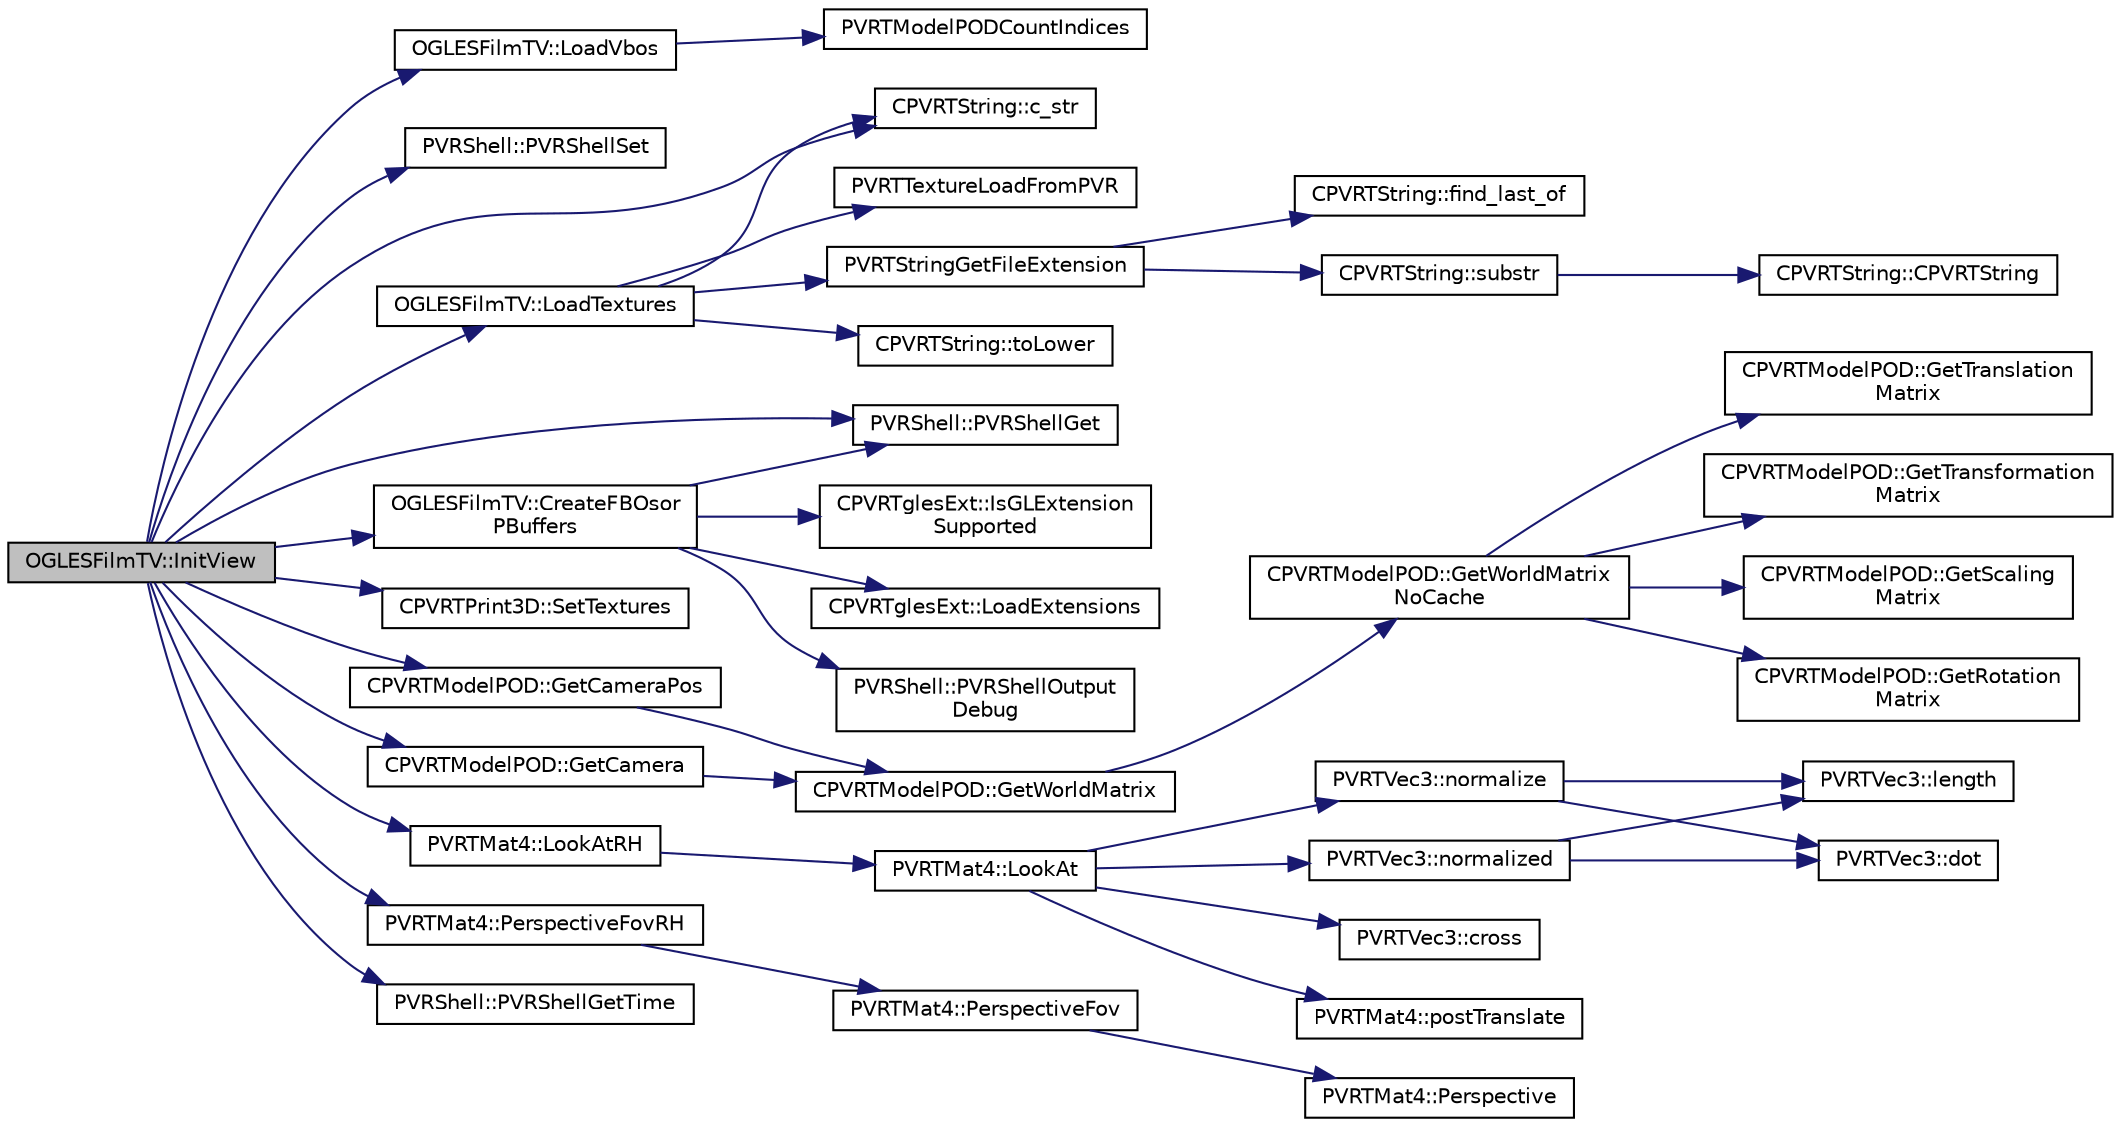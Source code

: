 digraph "OGLESFilmTV::InitView"
{
  edge [fontname="Helvetica",fontsize="10",labelfontname="Helvetica",labelfontsize="10"];
  node [fontname="Helvetica",fontsize="10",shape=record];
  rankdir="LR";
  Node1 [label="OGLESFilmTV::InitView",height=0.2,width=0.4,color="black", fillcolor="grey75", style="filled", fontcolor="black"];
  Node1 -> Node2 [color="midnightblue",fontsize="10",style="solid",fontname="Helvetica"];
  Node2 [label="OGLESFilmTV::LoadVbos",height=0.2,width=0.4,color="black", fillcolor="white", style="filled",URL="$class_o_g_l_e_s_film_t_v.html#aee34bc2bbbd617aa839c174a5f6a8617"];
  Node2 -> Node3 [color="midnightblue",fontsize="10",style="solid",fontname="Helvetica"];
  Node3 [label="PVRTModelPODCountIndices",height=0.2,width=0.4,color="black", fillcolor="white", style="filled",URL="$_p_v_r_t_model_p_o_d_8h.html#a30211d755b5779ba7f85269a248b9254"];
  Node1 -> Node4 [color="midnightblue",fontsize="10",style="solid",fontname="Helvetica"];
  Node4 [label="PVRShell::PVRShellSet",height=0.2,width=0.4,color="black", fillcolor="white", style="filled",URL="$class_p_v_r_shell.html#afe4052dde87d659948defdd63529eee6",tooltip="This function is used to pass preferences to the PVRShell. If used, this function must be called from..."];
  Node1 -> Node5 [color="midnightblue",fontsize="10",style="solid",fontname="Helvetica"];
  Node5 [label="CPVRTString::c_str",height=0.2,width=0.4,color="black", fillcolor="white", style="filled",URL="$class_c_p_v_r_t_string.html#aabd1f2848c4b1d65e7418b264502687d",tooltip="Returns a const char* pointer of the string. "];
  Node1 -> Node6 [color="midnightblue",fontsize="10",style="solid",fontname="Helvetica"];
  Node6 [label="OGLESFilmTV::LoadTextures",height=0.2,width=0.4,color="black", fillcolor="white", style="filled",URL="$class_o_g_l_e_s_film_t_v.html#adb417d352deedf0a4cbc7ab2db274682"];
  Node6 -> Node7 [color="midnightblue",fontsize="10",style="solid",fontname="Helvetica"];
  Node7 [label="PVRTTextureLoadFromPVR",height=0.2,width=0.4,color="black", fillcolor="white", style="filled",URL="$group___a_p_i___o_g_l_e_s.html#ga6eecac4c871ba7ccdd0ef4b057a7d596",tooltip="Allows textures to be stored in binary PVR files and loaded in. Can load parts of a mipmaped texture ..."];
  Node6 -> Node5 [color="midnightblue",fontsize="10",style="solid",fontname="Helvetica"];
  Node6 -> Node8 [color="midnightblue",fontsize="10",style="solid",fontname="Helvetica"];
  Node8 [label="PVRTStringGetFileExtension",height=0.2,width=0.4,color="black", fillcolor="white", style="filled",URL="$_p_v_r_t_string_8h.html#ac0c0f2bad180554282f64e95f4c9f208"];
  Node8 -> Node9 [color="midnightblue",fontsize="10",style="solid",fontname="Helvetica"];
  Node9 [label="CPVRTString::find_last_of",height=0.2,width=0.4,color="black", fillcolor="white", style="filled",URL="$class_c_p_v_r_t_string.html#a5559cea254c4d8f06968b13e20ebcadf",tooltip="Returns the position of the last char that is _Ch. "];
  Node8 -> Node10 [color="midnightblue",fontsize="10",style="solid",fontname="Helvetica"];
  Node10 [label="CPVRTString::substr",height=0.2,width=0.4,color="black", fillcolor="white", style="filled",URL="$class_c_p_v_r_t_string.html#a626210697c8a0b65b9245693c5f21d15",tooltip="Returns the size of the string. "];
  Node10 -> Node11 [color="midnightblue",fontsize="10",style="solid",fontname="Helvetica"];
  Node11 [label="CPVRTString::CPVRTString",height=0.2,width=0.4,color="black", fillcolor="white", style="filled",URL="$class_c_p_v_r_t_string.html#a7872190568c8d2ff9f1624467142c956",tooltip="Constructor. "];
  Node6 -> Node12 [color="midnightblue",fontsize="10",style="solid",fontname="Helvetica"];
  Node12 [label="CPVRTString::toLower",height=0.2,width=0.4,color="black", fillcolor="white", style="filled",URL="$class_c_p_v_r_t_string.html#a84bdf409157354e80b364e558d52eaa6",tooltip="Converts the string to lower case. "];
  Node1 -> Node13 [color="midnightblue",fontsize="10",style="solid",fontname="Helvetica"];
  Node13 [label="PVRShell::PVRShellGet",height=0.2,width=0.4,color="black", fillcolor="white", style="filled",URL="$class_p_v_r_shell.html#ad58b00376cdae7a8aeea41fc17367bfd",tooltip="This function is used to get parameters from the PVRShell. It can be called from anywhere in the prog..."];
  Node1 -> Node14 [color="midnightblue",fontsize="10",style="solid",fontname="Helvetica"];
  Node14 [label="CPVRTPrint3D::SetTextures",height=0.2,width=0.4,color="black", fillcolor="white", style="filled",URL="$class_c_p_v_r_t_print3_d.html#a83a1fbe0a34d14a6a0d206b1e555dda7",tooltip="Initialization and texture upload of default font data. Should be called only once for a Print3D obje..."];
  Node1 -> Node15 [color="midnightblue",fontsize="10",style="solid",fontname="Helvetica"];
  Node15 [label="OGLESFilmTV::CreateFBOsor\lPBuffers",height=0.2,width=0.4,color="black", fillcolor="white", style="filled",URL="$class_o_g_l_e_s_film_t_v.html#a0e98480df4ae4a6cdb26c6e084c6ac07"];
  Node15 -> Node13 [color="midnightblue",fontsize="10",style="solid",fontname="Helvetica"];
  Node15 -> Node16 [color="midnightblue",fontsize="10",style="solid",fontname="Helvetica"];
  Node16 [label="CPVRTglesExt::IsGLExtension\lSupported",height=0.2,width=0.4,color="black", fillcolor="white", style="filled",URL="$class_c_p_v_r_tgles_ext.html#adc911195e9221d8d8e9e023a0cf44611",tooltip="Queries for support of an extension. "];
  Node15 -> Node17 [color="midnightblue",fontsize="10",style="solid",fontname="Helvetica"];
  Node17 [label="CPVRTglesExt::LoadExtensions",height=0.2,width=0.4,color="black", fillcolor="white", style="filled",URL="$class_c_p_v_r_tgles_ext.html#a9b93b2f9614fe46f5fb7d2548db460c6",tooltip="Initialises IMG extensions. "];
  Node15 -> Node18 [color="midnightblue",fontsize="10",style="solid",fontname="Helvetica"];
  Node18 [label="PVRShell::PVRShellOutput\lDebug",height=0.2,width=0.4,color="black", fillcolor="white", style="filled",URL="$class_p_v_r_shell.html#a143d693b1c6e373b29485c1be51d1010",tooltip="Writes the resultant string to the debug output (e.g. using printf(), OutputDebugString(), ...). Check the SDK release notes for details on how the string is output. "];
  Node1 -> Node19 [color="midnightblue",fontsize="10",style="solid",fontname="Helvetica"];
  Node19 [label="CPVRTModelPOD::GetCameraPos",height=0.2,width=0.4,color="black", fillcolor="white", style="filled",URL="$class_c_p_v_r_t_model_p_o_d.html#a169b7cd0640846ee50a1ec7f1ba72550",tooltip="Calculate the position of the camera and its target. Uses animation data. If the queried camera does ..."];
  Node19 -> Node20 [color="midnightblue",fontsize="10",style="solid",fontname="Helvetica"];
  Node20 [label="CPVRTModelPOD::GetWorldMatrix",height=0.2,width=0.4,color="black", fillcolor="white", style="filled",URL="$class_c_p_v_r_t_model_p_o_d.html#a275eceb98a361d91d77e15b54238a8de",tooltip="Generates the world matrix for the given Mesh Instance; applies the parent&#39;s transform too..."];
  Node20 -> Node21 [color="midnightblue",fontsize="10",style="solid",fontname="Helvetica"];
  Node21 [label="CPVRTModelPOD::GetWorldMatrix\lNoCache",height=0.2,width=0.4,color="black", fillcolor="white", style="filled",URL="$class_c_p_v_r_t_model_p_o_d.html#a5d8930577009f9c922665522ca9bb1c3",tooltip="Generates the world matrix for the given Mesh Instance; applies the parent&#39;s transform too..."];
  Node21 -> Node22 [color="midnightblue",fontsize="10",style="solid",fontname="Helvetica"];
  Node22 [label="CPVRTModelPOD::GetTransformation\lMatrix",height=0.2,width=0.4,color="black", fillcolor="white", style="filled",URL="$class_c_p_v_r_t_model_p_o_d.html#ab614a904956547c6cd7c623046f888b2",tooltip="Generates the world matrix for the given Mesh Instance; applies the parent&#39;s transform too..."];
  Node21 -> Node23 [color="midnightblue",fontsize="10",style="solid",fontname="Helvetica"];
  Node23 [label="CPVRTModelPOD::GetScaling\lMatrix",height=0.2,width=0.4,color="black", fillcolor="white", style="filled",URL="$class_c_p_v_r_t_model_p_o_d.html#aaf982331192d8590949796dd61777c8a",tooltip="Generates the world matrix for the given Mesh Instance; applies the parent&#39;s transform too..."];
  Node21 -> Node24 [color="midnightblue",fontsize="10",style="solid",fontname="Helvetica"];
  Node24 [label="CPVRTModelPOD::GetRotation\lMatrix",height=0.2,width=0.4,color="black", fillcolor="white", style="filled",URL="$class_c_p_v_r_t_model_p_o_d.html#a021fd16d1c7d7f3e09ba1e133289d0e7",tooltip="Generates the world matrix for the given Mesh Instance; applies the parent&#39;s transform too..."];
  Node21 -> Node25 [color="midnightblue",fontsize="10",style="solid",fontname="Helvetica"];
  Node25 [label="CPVRTModelPOD::GetTranslation\lMatrix",height=0.2,width=0.4,color="black", fillcolor="white", style="filled",URL="$class_c_p_v_r_t_model_p_o_d.html#a5b9cdd65e3f36c6fe3c0a6937892d506",tooltip="Generates the world matrix for the given Mesh Instance; applies the parent&#39;s transform too..."];
  Node1 -> Node26 [color="midnightblue",fontsize="10",style="solid",fontname="Helvetica"];
  Node26 [label="CPVRTModelPOD::GetCamera",height=0.2,width=0.4,color="black", fillcolor="white", style="filled",URL="$class_c_p_v_r_t_model_p_o_d.html#aa96ff6f192ed302b0f0b5461c2b266d9",tooltip="Calculate the From, To and Up vectors for the given camera. Uses animation data. Note that even if th..."];
  Node26 -> Node20 [color="midnightblue",fontsize="10",style="solid",fontname="Helvetica"];
  Node1 -> Node27 [color="midnightblue",fontsize="10",style="solid",fontname="Helvetica"];
  Node27 [label="PVRTMat4::LookAtRH",height=0.2,width=0.4,color="black", fillcolor="white", style="filled",URL="$struct_p_v_r_t_mat4.html#a2c91f861b78d38e0f9ea3c6728a0b03a",tooltip="Create a look-at view matrix for a right hand coordinate system. "];
  Node27 -> Node28 [color="midnightblue",fontsize="10",style="solid",fontname="Helvetica"];
  Node28 [label="PVRTMat4::LookAt",height=0.2,width=0.4,color="black", fillcolor="white", style="filled",URL="$struct_p_v_r_t_mat4.html#a499e05ac090b56a6c9478b254d68cab5",tooltip="Create a look-at view matrix. "];
  Node28 -> Node29 [color="midnightblue",fontsize="10",style="solid",fontname="Helvetica"];
  Node29 [label="PVRTVec3::normalize",height=0.2,width=0.4,color="black", fillcolor="white", style="filled",URL="$struct_p_v_r_t_vec3.html#a18fbcf5025ed7c64bb00ba27f94302a4",tooltip="normalizes the vector "];
  Node29 -> Node30 [color="midnightblue",fontsize="10",style="solid",fontname="Helvetica"];
  Node30 [label="PVRTVec3::dot",height=0.2,width=0.4,color="black", fillcolor="white", style="filled",URL="$struct_p_v_r_t_vec3.html#af9156c21175c3f3b04fb11295f336623",tooltip="calculate the scalar product of two PVRTVec3s "];
  Node29 -> Node31 [color="midnightblue",fontsize="10",style="solid",fontname="Helvetica"];
  Node31 [label="PVRTVec3::length",height=0.2,width=0.4,color="black", fillcolor="white", style="filled",URL="$struct_p_v_r_t_vec3.html#aa2c1f573d504ea9ebe52d112cfd91222",tooltip="calculates the magnitude of the vector "];
  Node28 -> Node32 [color="midnightblue",fontsize="10",style="solid",fontname="Helvetica"];
  Node32 [label="PVRTVec3::cross",height=0.2,width=0.4,color="black", fillcolor="white", style="filled",URL="$struct_p_v_r_t_vec3.html#ae5c0781b20ea9945ba92567e77782b92",tooltip="calculate the cross product of two PVRTVec3s "];
  Node28 -> Node33 [color="midnightblue",fontsize="10",style="solid",fontname="Helvetica"];
  Node33 [label="PVRTVec3::normalized",height=0.2,width=0.4,color="black", fillcolor="white", style="filled",URL="$struct_p_v_r_t_vec3.html#ac5c54e180c246587037d2f7fa2c4d12d",tooltip="returns a normalized vector of the same direction as this vector "];
  Node33 -> Node30 [color="midnightblue",fontsize="10",style="solid",fontname="Helvetica"];
  Node33 -> Node31 [color="midnightblue",fontsize="10",style="solid",fontname="Helvetica"];
  Node28 -> Node34 [color="midnightblue",fontsize="10",style="solid",fontname="Helvetica"];
  Node34 [label="PVRTMat4::postTranslate",height=0.2,width=0.4,color="black", fillcolor="white", style="filled",URL="$struct_p_v_r_t_mat4.html#a53a4cffcb0692d8c7d8bc180d8235a8d",tooltip="Alters the translation component of the transformation matrix. "];
  Node1 -> Node35 [color="midnightblue",fontsize="10",style="solid",fontname="Helvetica"];
  Node35 [label="PVRTMat4::PerspectiveFovRH",height=0.2,width=0.4,color="black", fillcolor="white", style="filled",URL="$struct_p_v_r_t_mat4.html#a614e5b42b69d123e1969e33ad8ae0e81",tooltip="Create a perspective matrix for a right hand coordinate system. "];
  Node35 -> Node36 [color="midnightblue",fontsize="10",style="solid",fontname="Helvetica"];
  Node36 [label="PVRTMat4::PerspectiveFov",height=0.2,width=0.4,color="black", fillcolor="white", style="filled",URL="$struct_p_v_r_t_mat4.html#a9e6ccece8c34673154a72f993d10529b",tooltip="Perspective calculation where field of view is used instead of near plane dimensions. "];
  Node36 -> Node37 [color="midnightblue",fontsize="10",style="solid",fontname="Helvetica"];
  Node37 [label="PVRTMat4::Perspective",height=0.2,width=0.4,color="black", fillcolor="white", style="filled",URL="$struct_p_v_r_t_mat4.html#af03e5074ed794e142237cd9452f0e054",tooltip="Create a perspective matrix. "];
  Node1 -> Node38 [color="midnightblue",fontsize="10",style="solid",fontname="Helvetica"];
  Node38 [label="PVRShell::PVRShellGetTime",height=0.2,width=0.4,color="black", fillcolor="white", style="filled",URL="$class_p_v_r_shell.html#a62b50b284b42c0f9e037855a14d64bfe",tooltip="The number itself should be considered meaningless; an application should use this function to determ..."];
}
